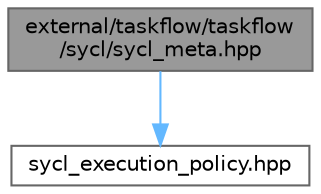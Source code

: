 digraph "external/taskflow/taskflow/sycl/sycl_meta.hpp"
{
 // LATEX_PDF_SIZE
  bgcolor="transparent";
  edge [fontname=Helvetica,fontsize=10,labelfontname=Helvetica,labelfontsize=10];
  node [fontname=Helvetica,fontsize=10,shape=box,height=0.2,width=0.4];
  Node1 [id="Node000001",label="external/taskflow/taskflow\l/sycl/sycl_meta.hpp",height=0.2,width=0.4,color="gray40", fillcolor="grey60", style="filled", fontcolor="black",tooltip=" "];
  Node1 -> Node2 [id="edge1_Node000001_Node000002",color="steelblue1",style="solid",tooltip=" "];
  Node2 [id="Node000002",label="sycl_execution_policy.hpp",height=0.2,width=0.4,color="grey40", fillcolor="white", style="filled",URL="$sycl__execution__policy_8hpp.html",tooltip="SYCL execution policy include file"];
}
